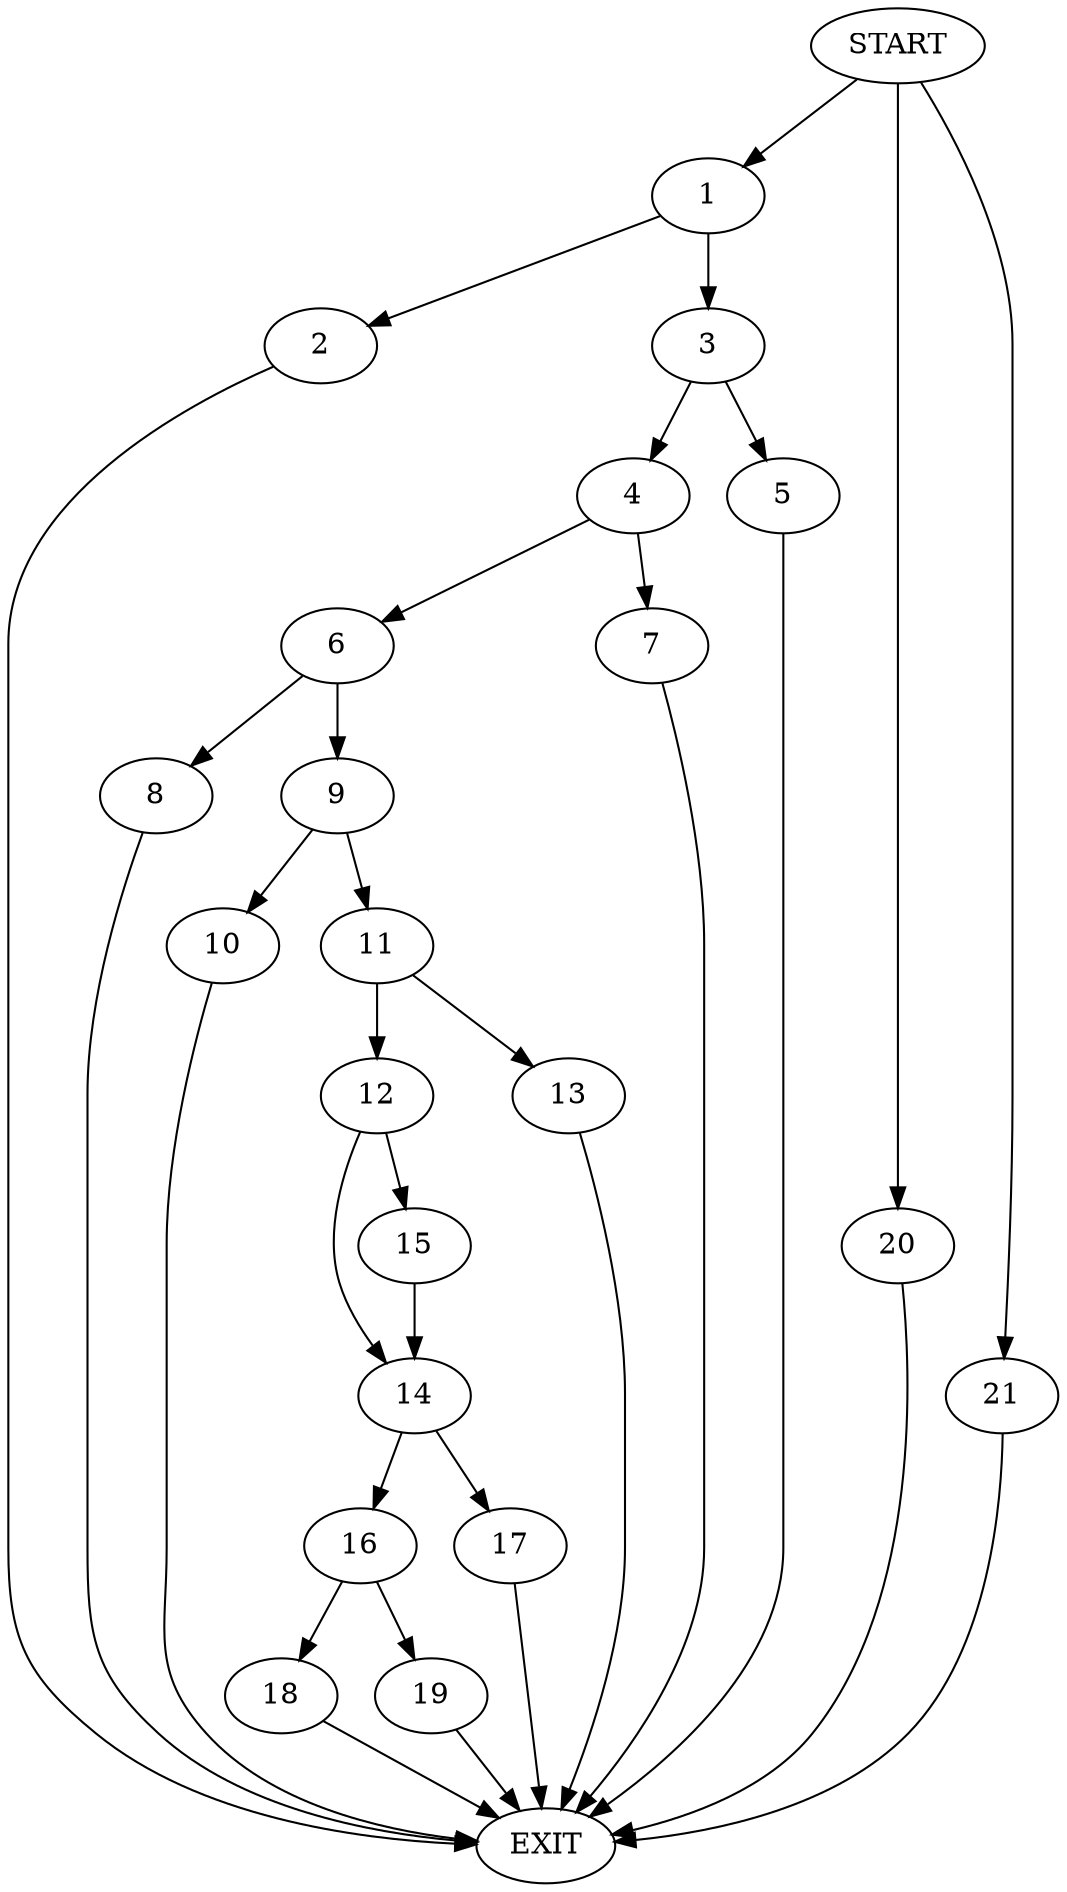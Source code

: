 digraph {
0 [label="START"]
22 [label="EXIT"]
0 -> 1
1 -> 2
1 -> 3
3 -> 4
3 -> 5
2 -> 22
4 -> 6
4 -> 7
5 -> 22
7 -> 22
6 -> 8
6 -> 9
8 -> 22
9 -> 10
9 -> 11
10 -> 22
11 -> 12
11 -> 13
13 -> 22
12 -> 14
12 -> 15
14 -> 16
14 -> 17
15 -> 14
16 -> 18
16 -> 19
17 -> 22
18 -> 22
19 -> 22
0 -> 20
20 -> 22
0 -> 21
21 -> 22
}
